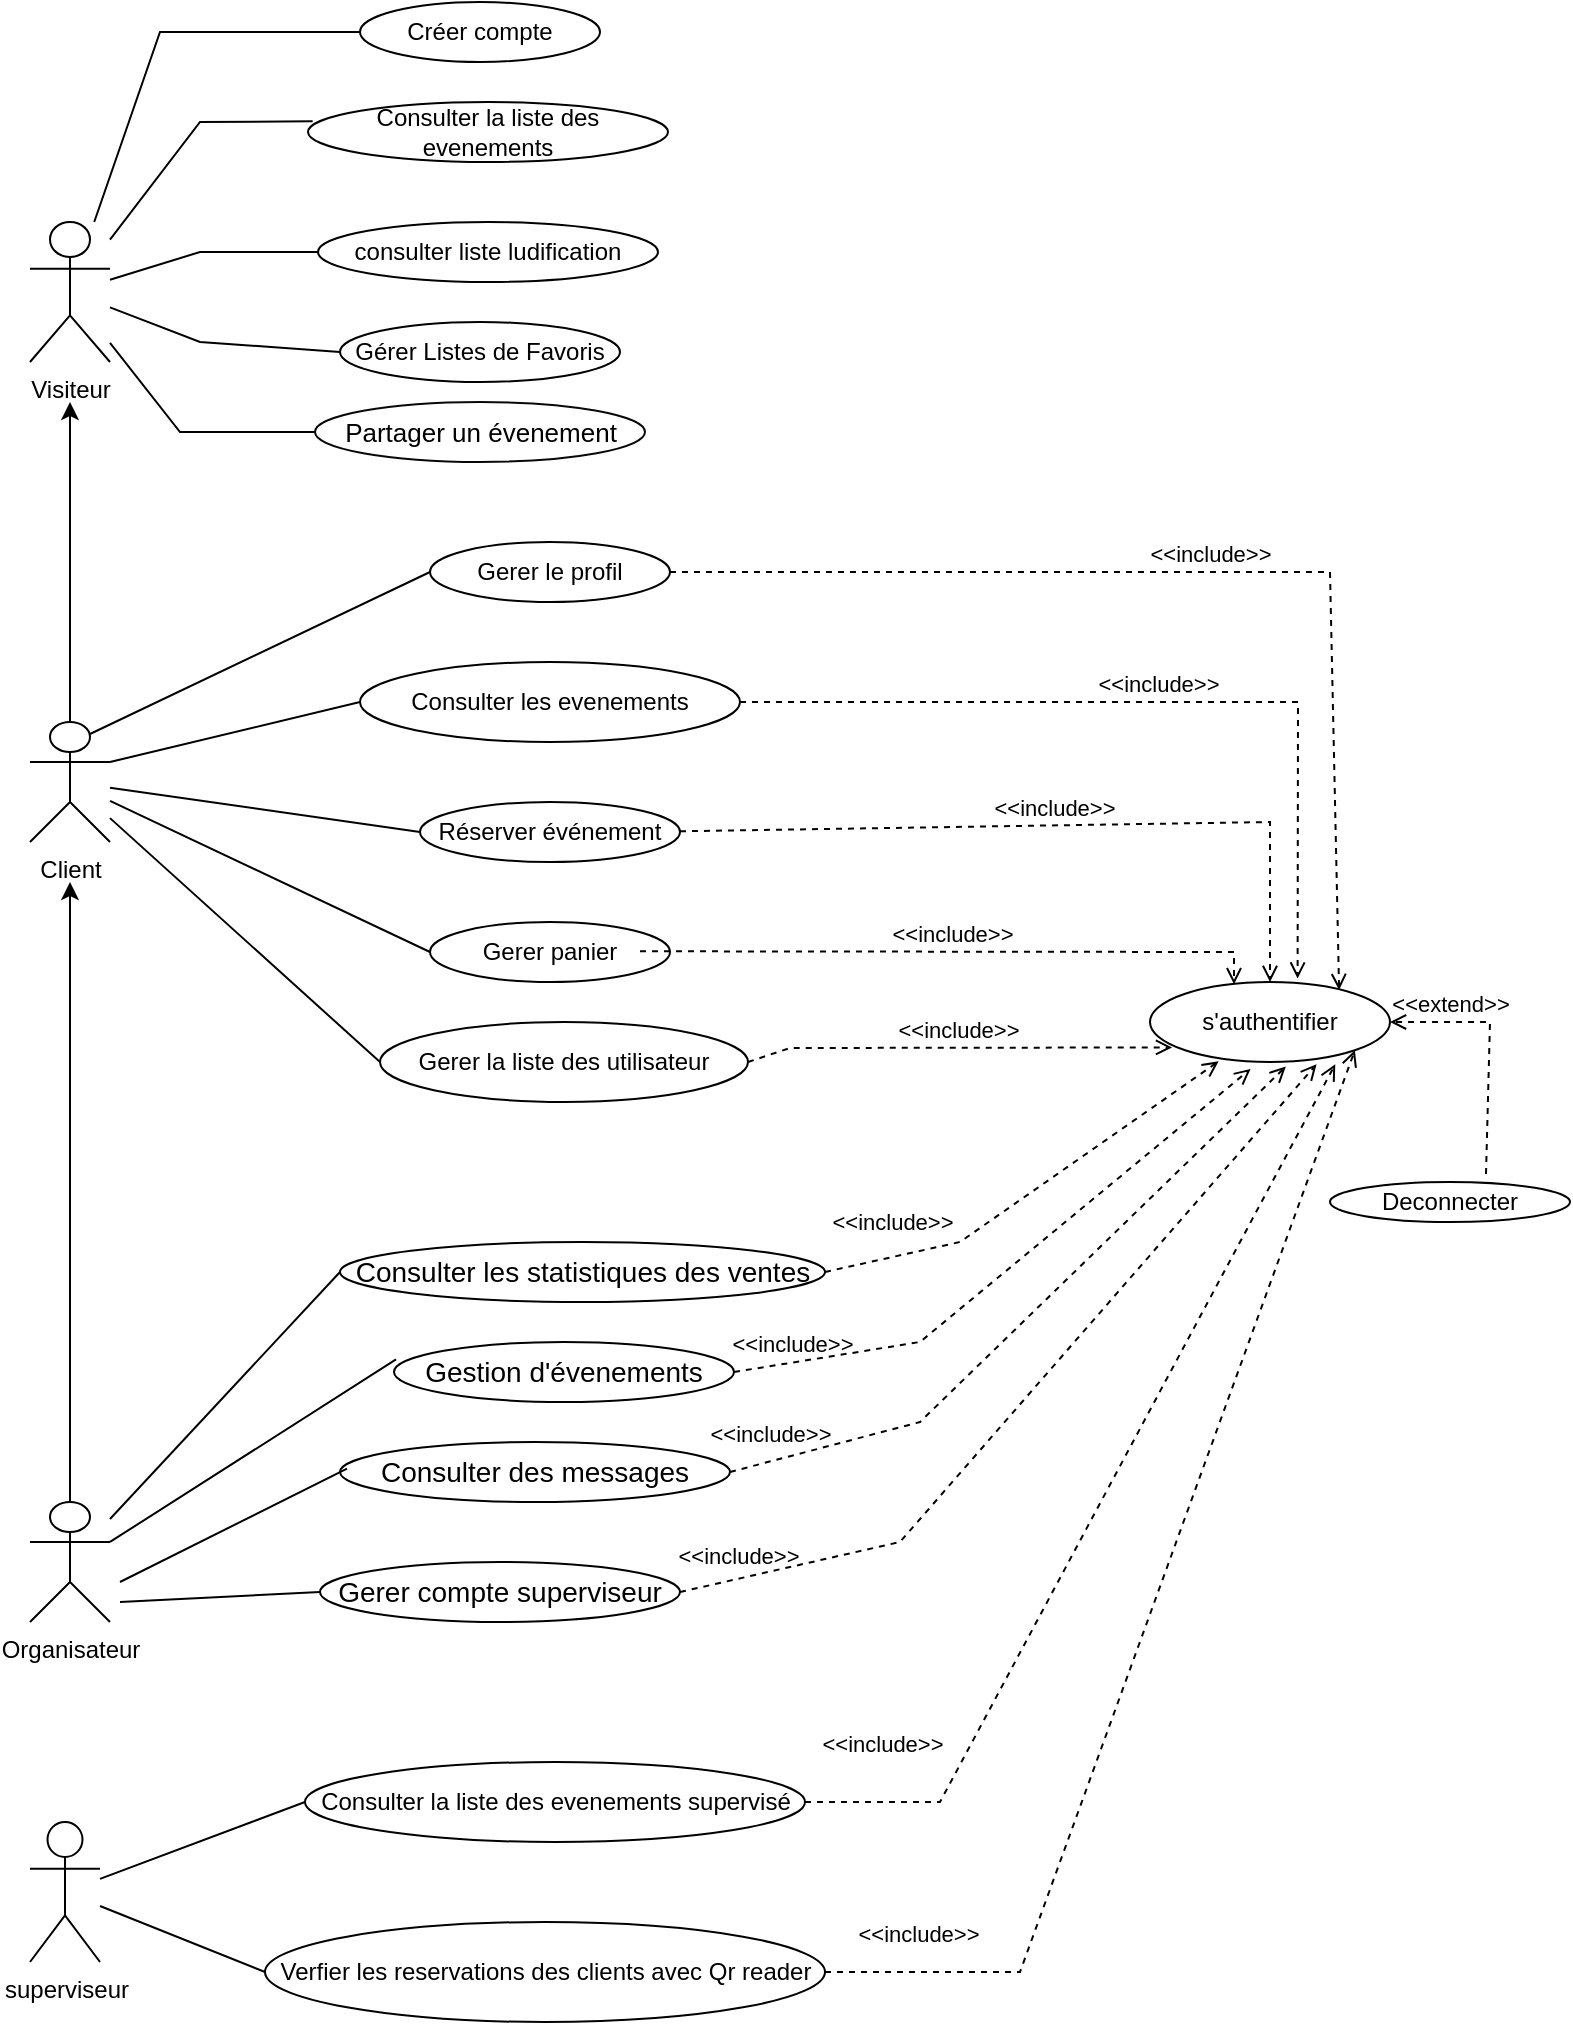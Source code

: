 <mxfile version="20.8.20" type="github">
  <diagram name="Page-1" id="S8-5whWWjBByGaZXZ5yN">
    <mxGraphModel dx="2037" dy="-3624" grid="1" gridSize="10" guides="1" tooltips="1" connect="1" arrows="1" fold="1" page="1" pageScale="1" pageWidth="827" pageHeight="1169" math="0" shadow="0">
      <root>
        <mxCell id="0" />
        <mxCell id="1" parent="0" />
        <mxCell id="oR9qkToTt6fAtuaVTWsN-1" value="Visiteur" style="shape=umlActor;verticalLabelPosition=bottom;verticalAlign=top;html=1;outlineConnect=0;" parent="1" vertex="1">
          <mxGeometry x="185" y="4890" width="40" height="70" as="geometry" />
        </mxCell>
        <mxCell id="oR9qkToTt6fAtuaVTWsN-2" value="Créer compte" style="ellipse;whiteSpace=wrap;html=1;" parent="1" vertex="1">
          <mxGeometry x="350" y="4780" width="120" height="30" as="geometry" />
        </mxCell>
        <mxCell id="oR9qkToTt6fAtuaVTWsN-3" value="Consulter la liste des evenements" style="ellipse;whiteSpace=wrap;html=1;" parent="1" vertex="1">
          <mxGeometry x="324" y="4830" width="180" height="30" as="geometry" />
        </mxCell>
        <mxCell id="oR9qkToTt6fAtuaVTWsN-4" value="" style="endArrow=none;html=1;rounded=0;entryX=0;entryY=0.5;entryDx=0;entryDy=0;" parent="1" source="oR9qkToTt6fAtuaVTWsN-1" target="oR9qkToTt6fAtuaVTWsN-2" edge="1">
          <mxGeometry width="50" height="50" relative="1" as="geometry">
            <mxPoint x="245" y="4950" as="sourcePoint" />
            <mxPoint x="295" y="4900" as="targetPoint" />
            <Array as="points">
              <mxPoint x="250" y="4795" />
            </Array>
          </mxGeometry>
        </mxCell>
        <mxCell id="oR9qkToTt6fAtuaVTWsN-5" value="" style="endArrow=none;html=1;rounded=0;entryX=0.013;entryY=0.322;entryDx=0;entryDy=0;entryPerimeter=0;" parent="1" source="oR9qkToTt6fAtuaVTWsN-1" target="oR9qkToTt6fAtuaVTWsN-3" edge="1">
          <mxGeometry width="50" height="50" relative="1" as="geometry">
            <mxPoint x="265" y="4970" as="sourcePoint" />
            <mxPoint x="315" y="4920" as="targetPoint" />
            <Array as="points">
              <mxPoint x="270" y="4840" />
            </Array>
          </mxGeometry>
        </mxCell>
        <mxCell id="oR9qkToTt6fAtuaVTWsN-6" style="edgeStyle=orthogonalEdgeStyle;rounded=0;orthogonalLoop=1;jettySize=auto;html=1;" parent="1" source="oR9qkToTt6fAtuaVTWsN-7" edge="1">
          <mxGeometry relative="1" as="geometry">
            <mxPoint x="205" y="4980" as="targetPoint" />
          </mxGeometry>
        </mxCell>
        <mxCell id="oR9qkToTt6fAtuaVTWsN-7" value="Client" style="shape=umlActor;verticalLabelPosition=bottom;verticalAlign=top;html=1;outlineConnect=0;" parent="1" vertex="1">
          <mxGeometry x="185" y="5140" width="40" height="60" as="geometry" />
        </mxCell>
        <mxCell id="oR9qkToTt6fAtuaVTWsN-8" value="Gerer le profil" style="ellipse;whiteSpace=wrap;html=1;" parent="1" vertex="1">
          <mxGeometry x="385" y="5050" width="120" height="30" as="geometry" />
        </mxCell>
        <mxCell id="oR9qkToTt6fAtuaVTWsN-9" value="Gerer panier" style="ellipse;whiteSpace=wrap;html=1;" parent="1" vertex="1">
          <mxGeometry x="385" y="5240" width="120" height="30" as="geometry" />
        </mxCell>
        <mxCell id="oR9qkToTt6fAtuaVTWsN-10" value="Réserver événement" style="ellipse;whiteSpace=wrap;html=1;" parent="1" vertex="1">
          <mxGeometry x="380" y="5180" width="130" height="30" as="geometry" />
        </mxCell>
        <mxCell id="oR9qkToTt6fAtuaVTWsN-12" value="Consulter les evenements" style="ellipse;whiteSpace=wrap;html=1;" parent="1" vertex="1">
          <mxGeometry x="350" y="5110" width="190" height="40" as="geometry" />
        </mxCell>
        <mxCell id="oR9qkToTt6fAtuaVTWsN-13" value="Gerer la liste des utilisateur" style="ellipse;whiteSpace=wrap;html=1;" parent="1" vertex="1">
          <mxGeometry x="360" y="5290" width="184" height="40" as="geometry" />
        </mxCell>
        <mxCell id="oR9qkToTt6fAtuaVTWsN-14" style="edgeStyle=orthogonalEdgeStyle;rounded=0;orthogonalLoop=1;jettySize=auto;html=1;exitX=0.5;exitY=1;exitDx=0;exitDy=0;" parent="1" source="oR9qkToTt6fAtuaVTWsN-9" target="oR9qkToTt6fAtuaVTWsN-9" edge="1">
          <mxGeometry relative="1" as="geometry" />
        </mxCell>
        <mxCell id="oR9qkToTt6fAtuaVTWsN-15" value="" style="endArrow=none;html=1;rounded=0;entryX=0;entryY=0.5;entryDx=0;entryDy=0;exitX=0.75;exitY=0.1;exitDx=0;exitDy=0;exitPerimeter=0;" parent="1" source="oR9qkToTt6fAtuaVTWsN-7" target="oR9qkToTt6fAtuaVTWsN-8" edge="1">
          <mxGeometry width="50" height="50" relative="1" as="geometry">
            <mxPoint x="225" y="5140" as="sourcePoint" />
            <mxPoint x="275" y="5090" as="targetPoint" />
          </mxGeometry>
        </mxCell>
        <mxCell id="oR9qkToTt6fAtuaVTWsN-16" value="" style="endArrow=none;html=1;rounded=0;entryX=0;entryY=0.5;entryDx=0;entryDy=0;" parent="1" source="oR9qkToTt6fAtuaVTWsN-7" target="oR9qkToTt6fAtuaVTWsN-10" edge="1">
          <mxGeometry width="50" height="50" relative="1" as="geometry">
            <mxPoint x="275" y="5210" as="sourcePoint" />
            <mxPoint x="325" y="5160" as="targetPoint" />
          </mxGeometry>
        </mxCell>
        <mxCell id="oR9qkToTt6fAtuaVTWsN-17" value="" style="endArrow=none;html=1;rounded=0;entryX=0;entryY=0.5;entryDx=0;entryDy=0;exitX=1;exitY=0.333;exitDx=0;exitDy=0;exitPerimeter=0;" parent="1" source="oR9qkToTt6fAtuaVTWsN-7" target="oR9qkToTt6fAtuaVTWsN-12" edge="1">
          <mxGeometry width="50" height="50" relative="1" as="geometry">
            <mxPoint x="265" y="5195" as="sourcePoint" />
            <mxPoint x="315" y="5145" as="targetPoint" />
          </mxGeometry>
        </mxCell>
        <mxCell id="oR9qkToTt6fAtuaVTWsN-18" value="" style="endArrow=none;html=1;rounded=0;entryX=0;entryY=0.5;entryDx=0;entryDy=0;" parent="1" source="oR9qkToTt6fAtuaVTWsN-7" target="oR9qkToTt6fAtuaVTWsN-9" edge="1">
          <mxGeometry width="50" height="50" relative="1" as="geometry">
            <mxPoint x="275" y="5210" as="sourcePoint" />
            <mxPoint x="325" y="5160" as="targetPoint" />
          </mxGeometry>
        </mxCell>
        <mxCell id="oR9qkToTt6fAtuaVTWsN-20" value="" style="endArrow=none;html=1;rounded=0;entryX=0;entryY=0.5;entryDx=0;entryDy=0;" parent="1" source="oR9qkToTt6fAtuaVTWsN-7" target="oR9qkToTt6fAtuaVTWsN-13" edge="1">
          <mxGeometry width="50" height="50" relative="1" as="geometry">
            <mxPoint x="275" y="5210" as="sourcePoint" />
            <mxPoint x="325" y="5160" as="targetPoint" />
          </mxGeometry>
        </mxCell>
        <mxCell id="oR9qkToTt6fAtuaVTWsN-21" style="edgeStyle=orthogonalEdgeStyle;rounded=0;orthogonalLoop=1;jettySize=auto;html=1;exitX=0.5;exitY=0;exitDx=0;exitDy=0;exitPerimeter=0;" parent="1" source="oR9qkToTt6fAtuaVTWsN-22" edge="1">
          <mxGeometry relative="1" as="geometry">
            <mxPoint x="205" y="5220" as="targetPoint" />
          </mxGeometry>
        </mxCell>
        <mxCell id="oR9qkToTt6fAtuaVTWsN-22" value="&lt;div&gt;Organisateur&lt;/div&gt;&lt;div&gt;&lt;br&gt;&lt;/div&gt;" style="shape=umlActor;verticalLabelPosition=bottom;verticalAlign=top;html=1;outlineConnect=0;" parent="1" vertex="1">
          <mxGeometry x="185" y="5530" width="40" height="60" as="geometry" />
        </mxCell>
        <mxCell id="oR9qkToTt6fAtuaVTWsN-24" value="&lt;font style=&quot;font-size: 14px;&quot;&gt;Consulter les statistiques des ventes &lt;/font&gt;" style="ellipse;whiteSpace=wrap;html=1;" parent="1" vertex="1">
          <mxGeometry x="340" y="5400" width="242.5" height="30" as="geometry" />
        </mxCell>
        <mxCell id="oR9qkToTt6fAtuaVTWsN-25" value="&lt;font style=&quot;font-size: 14px;&quot;&gt;Gestion d&#39;évenements&lt;/font&gt;" style="ellipse;whiteSpace=wrap;html=1;" parent="1" vertex="1">
          <mxGeometry x="367" y="5450" width="170" height="30" as="geometry" />
        </mxCell>
        <mxCell id="oR9qkToTt6fAtuaVTWsN-26" value="&lt;font style=&quot;font-size: 14px;&quot;&gt;Consulter des messages  &lt;/font&gt;" style="ellipse;whiteSpace=wrap;html=1;" parent="1" vertex="1">
          <mxGeometry x="340" y="5500" width="195" height="30" as="geometry" />
        </mxCell>
        <mxCell id="oR9qkToTt6fAtuaVTWsN-27" value="&lt;font style=&quot;font-size: 14px;&quot;&gt;Gerer compte superviseur&lt;/font&gt;" style="ellipse;whiteSpace=wrap;html=1;" parent="1" vertex="1">
          <mxGeometry x="330" y="5560" width="180" height="30" as="geometry" />
        </mxCell>
        <mxCell id="oR9qkToTt6fAtuaVTWsN-28" value="" style="endArrow=none;html=1;rounded=0;entryX=0.006;entryY=0.291;entryDx=0;entryDy=0;entryPerimeter=0;exitX=1;exitY=0.333;exitDx=0;exitDy=0;exitPerimeter=0;" parent="1" target="oR9qkToTt6fAtuaVTWsN-25" edge="1" source="oR9qkToTt6fAtuaVTWsN-22">
          <mxGeometry width="50" height="50" relative="1" as="geometry">
            <mxPoint x="225" y="5560" as="sourcePoint" />
            <mxPoint x="367.5" y="5570" as="targetPoint" />
          </mxGeometry>
        </mxCell>
        <mxCell id="oR9qkToTt6fAtuaVTWsN-29" value="" style="endArrow=none;html=1;rounded=0;entryX=0;entryY=0.5;entryDx=0;entryDy=0;" parent="1" source="oR9qkToTt6fAtuaVTWsN-22" target="oR9qkToTt6fAtuaVTWsN-24" edge="1">
          <mxGeometry width="50" height="50" relative="1" as="geometry">
            <mxPoint x="303" y="5580" as="sourcePoint" />
            <mxPoint x="353" y="5530" as="targetPoint" />
          </mxGeometry>
        </mxCell>
        <mxCell id="oR9qkToTt6fAtuaVTWsN-31" value="" style="endArrow=none;html=1;rounded=0;entryX=0.018;entryY=0.445;entryDx=0;entryDy=0;entryPerimeter=0;" parent="1" target="oR9qkToTt6fAtuaVTWsN-26" edge="1">
          <mxGeometry width="50" height="50" relative="1" as="geometry">
            <mxPoint x="230" y="5570" as="sourcePoint" />
            <mxPoint x="425" y="5520" as="targetPoint" />
          </mxGeometry>
        </mxCell>
        <mxCell id="oR9qkToTt6fAtuaVTWsN-32" value="" style="endArrow=none;html=1;rounded=0;entryX=0;entryY=0.5;entryDx=0;entryDy=0;" parent="1" target="oR9qkToTt6fAtuaVTWsN-27" edge="1">
          <mxGeometry width="50" height="50" relative="1" as="geometry">
            <mxPoint x="230" y="5580" as="sourcePoint" />
            <mxPoint x="475" y="5640" as="targetPoint" />
          </mxGeometry>
        </mxCell>
        <mxCell id="oR9qkToTt6fAtuaVTWsN-33" value="superviseur" style="shape=umlActor;verticalLabelPosition=bottom;verticalAlign=top;html=1;outlineConnect=0;" parent="1" vertex="1">
          <mxGeometry x="185" y="5690" width="35" height="70" as="geometry" />
        </mxCell>
        <mxCell id="oR9qkToTt6fAtuaVTWsN-34" value="Consulter la liste des evenements supervisé" style="ellipse;whiteSpace=wrap;html=1;" parent="1" vertex="1">
          <mxGeometry x="322.5" y="5660" width="250" height="40" as="geometry" />
        </mxCell>
        <mxCell id="oR9qkToTt6fAtuaVTWsN-35" value="Verfier les reservations des clients avec Qr reader" style="ellipse;whiteSpace=wrap;html=1;" parent="1" vertex="1">
          <mxGeometry x="302.5" y="5740" width="280" height="50" as="geometry" />
        </mxCell>
        <mxCell id="oR9qkToTt6fAtuaVTWsN-36" value="" style="endArrow=none;html=1;rounded=0;entryX=0;entryY=0.5;entryDx=0;entryDy=0;" parent="1" source="oR9qkToTt6fAtuaVTWsN-33" target="oR9qkToTt6fAtuaVTWsN-35" edge="1">
          <mxGeometry width="50" height="50" relative="1" as="geometry">
            <mxPoint x="385" y="5890" as="sourcePoint" />
            <mxPoint x="435" y="5840" as="targetPoint" />
          </mxGeometry>
        </mxCell>
        <mxCell id="oR9qkToTt6fAtuaVTWsN-37" value="" style="endArrow=none;html=1;rounded=0;entryX=0;entryY=0.5;entryDx=0;entryDy=0;" parent="1" source="oR9qkToTt6fAtuaVTWsN-33" target="oR9qkToTt6fAtuaVTWsN-34" edge="1">
          <mxGeometry width="50" height="50" relative="1" as="geometry">
            <mxPoint x="265" y="5820" as="sourcePoint" />
            <mxPoint x="315" y="5770" as="targetPoint" />
          </mxGeometry>
        </mxCell>
        <mxCell id="oR9qkToTt6fAtuaVTWsN-38" value="s&#39;authentifier" style="ellipse;whiteSpace=wrap;html=1;" parent="1" vertex="1">
          <mxGeometry x="745" y="5270" width="120" height="40" as="geometry" />
        </mxCell>
        <mxCell id="oR9qkToTt6fAtuaVTWsN-39" value="&amp;lt;&amp;lt;include&amp;gt;&amp;gt;" style="html=1;verticalAlign=bottom;labelBackgroundColor=none;endArrow=open;endFill=0;dashed=1;rounded=0;exitX=1;exitY=0.5;exitDx=0;exitDy=0;entryX=0.788;entryY=0.1;entryDx=0;entryDy=0;entryPerimeter=0;" parent="1" source="oR9qkToTt6fAtuaVTWsN-8" target="oR9qkToTt6fAtuaVTWsN-38" edge="1">
          <mxGeometry width="160" relative="1" as="geometry">
            <mxPoint x="555" y="5110" as="sourcePoint" />
            <mxPoint x="715" y="5110" as="targetPoint" />
            <Array as="points">
              <mxPoint x="835" y="5065" />
            </Array>
          </mxGeometry>
        </mxCell>
        <mxCell id="oR9qkToTt6fAtuaVTWsN-40" value="&amp;lt;&amp;lt;include&amp;gt;&amp;gt;" style="html=1;verticalAlign=bottom;labelBackgroundColor=none;endArrow=open;endFill=0;dashed=1;rounded=0;entryX=0.5;entryY=0;entryDx=0;entryDy=0;" parent="1" target="oR9qkToTt6fAtuaVTWsN-38" edge="1">
          <mxGeometry width="160" relative="1" as="geometry">
            <mxPoint x="510" y="5194.64" as="sourcePoint" />
            <mxPoint x="670" y="5194.64" as="targetPoint" />
            <Array as="points">
              <mxPoint x="805" y="5190" />
            </Array>
          </mxGeometry>
        </mxCell>
        <mxCell id="oR9qkToTt6fAtuaVTWsN-41" value="&amp;lt;&amp;lt;include&amp;gt;&amp;gt;" style="html=1;verticalAlign=bottom;labelBackgroundColor=none;endArrow=open;endFill=0;dashed=1;rounded=0;exitX=1;exitY=0.5;exitDx=0;exitDy=0;entryX=0.615;entryY=-0.043;entryDx=0;entryDy=0;entryPerimeter=0;" parent="1" source="oR9qkToTt6fAtuaVTWsN-12" target="oR9qkToTt6fAtuaVTWsN-38" edge="1">
          <mxGeometry width="160" relative="1" as="geometry">
            <mxPoint x="549" y="5150" as="sourcePoint" />
            <mxPoint x="709" y="5150" as="targetPoint" />
            <Array as="points">
              <mxPoint x="819" y="5130" />
            </Array>
          </mxGeometry>
        </mxCell>
        <mxCell id="oR9qkToTt6fAtuaVTWsN-42" value="&amp;lt;&amp;lt;include&amp;gt;&amp;gt;" style="html=1;verticalAlign=bottom;labelBackgroundColor=none;endArrow=open;endFill=0;dashed=1;rounded=0;entryX=0.35;entryY=0.028;entryDx=0;entryDy=0;entryPerimeter=0;" parent="1" target="oR9qkToTt6fAtuaVTWsN-38" edge="1">
          <mxGeometry width="160" relative="1" as="geometry">
            <mxPoint x="490" y="5254.64" as="sourcePoint" />
            <mxPoint x="775" y="5250" as="targetPoint" />
            <Array as="points">
              <mxPoint x="787" y="5255" />
            </Array>
          </mxGeometry>
        </mxCell>
        <mxCell id="oR9qkToTt6fAtuaVTWsN-44" value="&amp;lt;&amp;lt;include&amp;gt;&amp;gt;" style="html=1;verticalAlign=bottom;labelBackgroundColor=none;endArrow=open;endFill=0;dashed=1;rounded=0;exitX=1;exitY=0.5;exitDx=0;exitDy=0;entryX=0.092;entryY=0.818;entryDx=0;entryDy=0;entryPerimeter=0;" parent="1" source="oR9qkToTt6fAtuaVTWsN-13" target="oR9qkToTt6fAtuaVTWsN-38" edge="1">
          <mxGeometry width="160" relative="1" as="geometry">
            <mxPoint x="495" y="5340" as="sourcePoint" />
            <mxPoint x="655" y="5340" as="targetPoint" />
            <Array as="points">
              <mxPoint x="565" y="5303" />
            </Array>
          </mxGeometry>
        </mxCell>
        <mxCell id="oR9qkToTt6fAtuaVTWsN-46" value="&amp;lt;&amp;lt;include&amp;gt;&amp;gt;" style="html=1;verticalAlign=bottom;labelBackgroundColor=none;endArrow=open;endFill=0;dashed=1;rounded=0;exitX=1;exitY=0.5;exitDx=0;exitDy=0;entryX=0.286;entryY=0.992;entryDx=0;entryDy=0;entryPerimeter=0;" parent="1" source="oR9qkToTt6fAtuaVTWsN-24" target="oR9qkToTt6fAtuaVTWsN-38" edge="1">
          <mxGeometry x="-0.684" y="8" width="160" relative="1" as="geometry">
            <mxPoint x="655" y="5480" as="sourcePoint" />
            <mxPoint x="815" y="5480" as="targetPoint" />
            <Array as="points">
              <mxPoint x="650" y="5400" />
            </Array>
            <mxPoint as="offset" />
          </mxGeometry>
        </mxCell>
        <mxCell id="oR9qkToTt6fAtuaVTWsN-47" value="&amp;lt;&amp;lt;include&amp;gt;&amp;gt;" style="html=1;verticalAlign=bottom;labelBackgroundColor=none;endArrow=open;endFill=0;dashed=1;rounded=0;exitX=1;exitY=0.5;exitDx=0;exitDy=0;entryX=0.419;entryY=1.087;entryDx=0;entryDy=0;entryPerimeter=0;" parent="1" source="oR9qkToTt6fAtuaVTWsN-25" target="oR9qkToTt6fAtuaVTWsN-38" edge="1">
          <mxGeometry x="-0.811" width="160" relative="1" as="geometry">
            <mxPoint x="655" y="5559.41" as="sourcePoint" />
            <mxPoint x="825" y="5320" as="targetPoint" />
            <Array as="points">
              <mxPoint x="630" y="5450" />
            </Array>
            <mxPoint as="offset" />
          </mxGeometry>
        </mxCell>
        <mxCell id="oR9qkToTt6fAtuaVTWsN-48" value="&amp;lt;&amp;lt;include&amp;gt;&amp;gt;" style="html=1;verticalAlign=bottom;labelBackgroundColor=none;endArrow=open;endFill=0;dashed=1;rounded=0;exitX=1;exitY=0.5;exitDx=0;exitDy=0;entryX=0.566;entryY=1.057;entryDx=0;entryDy=0;entryPerimeter=0;" parent="1" source="oR9qkToTt6fAtuaVTWsN-26" target="oR9qkToTt6fAtuaVTWsN-38" edge="1">
          <mxGeometry x="-0.876" y="5" width="160" relative="1" as="geometry">
            <mxPoint x="575" y="5644.41" as="sourcePoint" />
            <mxPoint x="815" y="5320" as="targetPoint" />
            <Array as="points">
              <mxPoint x="630" y="5490" />
            </Array>
            <mxPoint as="offset" />
          </mxGeometry>
        </mxCell>
        <mxCell id="oR9qkToTt6fAtuaVTWsN-49" value="&amp;lt;&amp;lt;include&amp;gt;&amp;gt;" style="html=1;verticalAlign=bottom;labelBackgroundColor=none;endArrow=open;endFill=0;dashed=1;rounded=0;exitX=1;exitY=0.5;exitDx=0;exitDy=0;entryX=1;entryY=1;entryDx=0;entryDy=0;" parent="1" source="oR9qkToTt6fAtuaVTWsN-35" target="oR9qkToTt6fAtuaVTWsN-38" edge="1">
          <mxGeometry x="-0.844" y="10" width="160" relative="1" as="geometry">
            <mxPoint x="595" y="5880" as="sourcePoint" />
            <mxPoint x="755" y="5880" as="targetPoint" />
            <Array as="points">
              <mxPoint x="680" y="5765" />
            </Array>
            <mxPoint as="offset" />
          </mxGeometry>
        </mxCell>
        <mxCell id="oR9qkToTt6fAtuaVTWsN-50" value="&amp;lt;&amp;lt;include&amp;gt;&amp;gt;" style="html=1;verticalAlign=bottom;labelBackgroundColor=none;endArrow=open;endFill=0;dashed=1;rounded=0;entryX=0.772;entryY=1.028;entryDx=0;entryDy=0;entryPerimeter=0;exitX=1;exitY=0.5;exitDx=0;exitDy=0;" parent="1" target="oR9qkToTt6fAtuaVTWsN-38" edge="1" source="oR9qkToTt6fAtuaVTWsN-34">
          <mxGeometry x="-0.846" y="20" width="160" relative="1" as="geometry">
            <mxPoint x="460" y="5780" as="sourcePoint" />
            <mxPoint x="620" y="5780" as="targetPoint" />
            <Array as="points">
              <mxPoint x="640" y="5680" />
            </Array>
            <mxPoint x="1" as="offset" />
          </mxGeometry>
        </mxCell>
        <mxCell id="oR9qkToTt6fAtuaVTWsN-51" value="&amp;lt;&amp;lt;include&amp;gt;&amp;gt;" style="html=1;verticalAlign=bottom;labelBackgroundColor=none;endArrow=open;endFill=0;dashed=1;rounded=0;exitX=1;exitY=0.5;exitDx=0;exitDy=0;entryX=0.694;entryY=1.028;entryDx=0;entryDy=0;entryPerimeter=0;" parent="1" source="oR9qkToTt6fAtuaVTWsN-27" target="oR9qkToTt6fAtuaVTWsN-38" edge="1">
          <mxGeometry x="-0.855" y="2" width="160" relative="1" as="geometry">
            <mxPoint x="540" y="5704.41" as="sourcePoint" />
            <mxPoint x="700" y="5704.41" as="targetPoint" />
            <Array as="points">
              <mxPoint x="620" y="5550" />
            </Array>
            <mxPoint x="-1" as="offset" />
          </mxGeometry>
        </mxCell>
        <mxCell id="oR9qkToTt6fAtuaVTWsN-52" value="Deconnecter" style="ellipse;whiteSpace=wrap;html=1;" parent="1" vertex="1">
          <mxGeometry x="835" y="5370" width="120" height="20" as="geometry" />
        </mxCell>
        <mxCell id="oR9qkToTt6fAtuaVTWsN-53" value="&amp;lt;&amp;lt;extend&amp;gt;&amp;gt;" style="html=1;verticalAlign=bottom;labelBackgroundColor=none;endArrow=open;endFill=0;dashed=1;rounded=0;entryX=1;entryY=0.5;entryDx=0;entryDy=0;exitX=0.65;exitY=-0.2;exitDx=0;exitDy=0;exitPerimeter=0;" parent="1" source="oR9qkToTt6fAtuaVTWsN-52" target="oR9qkToTt6fAtuaVTWsN-38" edge="1">
          <mxGeometry x="0.524" width="160" relative="1" as="geometry">
            <mxPoint x="845" y="5360" as="sourcePoint" />
            <mxPoint x="1005" y="5360" as="targetPoint" />
            <Array as="points">
              <mxPoint x="915" y="5290" />
            </Array>
            <mxPoint as="offset" />
          </mxGeometry>
        </mxCell>
        <mxCell id="c4U2veaWLUC5YjbxtlW5-1" value="consulter liste ludification" style="ellipse;whiteSpace=wrap;html=1;" vertex="1" parent="1">
          <mxGeometry x="329" y="4890" width="170" height="30" as="geometry" />
        </mxCell>
        <mxCell id="c4U2veaWLUC5YjbxtlW5-3" value="Partager un évenement" style="html=1;overflow=block;blockSpacing=1;whiteSpace=wrap;ellipse;fontSize=13;spacing=3.8;strokeColor=#080808;strokeOpacity=100;rounded=1;absoluteArcSize=1;arcSize=9;strokeWidth=1;lucidId=KpitLF8Kvkj4;" vertex="1" parent="1">
          <mxGeometry x="327.5" y="4980" width="165" height="30" as="geometry" />
        </mxCell>
        <mxCell id="c4U2veaWLUC5YjbxtlW5-5" value="" style="endArrow=none;html=1;rounded=0;entryX=0;entryY=0.5;entryDx=0;entryDy=0;" edge="1" parent="1" source="oR9qkToTt6fAtuaVTWsN-1" target="c4U2veaWLUC5YjbxtlW5-1">
          <mxGeometry width="50" height="50" relative="1" as="geometry">
            <mxPoint x="260" y="4970" as="sourcePoint" />
            <mxPoint x="310" y="4920" as="targetPoint" />
            <Array as="points">
              <mxPoint x="270" y="4905" />
            </Array>
          </mxGeometry>
        </mxCell>
        <mxCell id="c4U2veaWLUC5YjbxtlW5-6" value="" style="endArrow=none;html=1;rounded=0;entryX=0;entryY=0.5;entryDx=0;entryDy=0;" edge="1" parent="1" source="oR9qkToTt6fAtuaVTWsN-1" target="c4U2veaWLUC5YjbxtlW5-3">
          <mxGeometry width="50" height="50" relative="1" as="geometry">
            <mxPoint x="290" y="5050" as="sourcePoint" />
            <mxPoint x="340" y="5000" as="targetPoint" />
            <Array as="points">
              <mxPoint x="260" y="4995" />
            </Array>
          </mxGeometry>
        </mxCell>
        <mxCell id="c4U2veaWLUC5YjbxtlW5-7" value="Gérer Listes de Favoris " style="ellipse;whiteSpace=wrap;html=1;" vertex="1" parent="1">
          <mxGeometry x="340" y="4940" width="140" height="30" as="geometry" />
        </mxCell>
        <mxCell id="c4U2veaWLUC5YjbxtlW5-8" value="" style="endArrow=none;html=1;rounded=0;entryX=0;entryY=0.5;entryDx=0;entryDy=0;" edge="1" parent="1" source="oR9qkToTt6fAtuaVTWsN-1" target="c4U2veaWLUC5YjbxtlW5-7">
          <mxGeometry width="50" height="50" relative="1" as="geometry">
            <mxPoint x="300" y="5080" as="sourcePoint" />
            <mxPoint x="350" y="5030" as="targetPoint" />
            <Array as="points">
              <mxPoint x="270" y="4950" />
            </Array>
          </mxGeometry>
        </mxCell>
      </root>
    </mxGraphModel>
  </diagram>
</mxfile>
